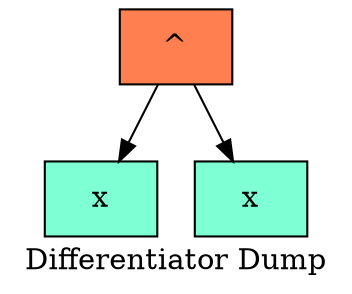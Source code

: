   digraph tree  {
  node[   shape     = "Mrecord",  style     = "filled",  fillcolor = "aqua",  fontcolor = "#000000",  margin    = "0.075"];
  rankdir   = "TB";

  label     = "Differentiator Dump";
"node0" [shape = "record", label = "{^}", fillcolor = "coral"]
"node1" [shape = "record", label = "{x}", fillcolor = "aquamarine"]
"node0" -> "node1"
"node2" [shape = "record", label = "{x}", fillcolor = "aquamarine"]
"node0" -> "node2"
  }